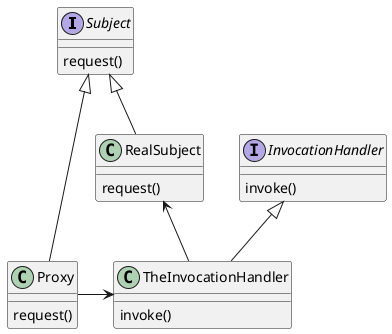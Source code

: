 @startuml

interface Subject {
request()
}

Subject <|-- RealSubject
Subject <|-- Proxy

class RealSubject {
request()
}

interface InvocationHandler {
invoke()
}

InvocationHandler <|-- TheInvocationHandler
RealSubject <-- TheInvocationHandler
Proxy -right-> TheInvocationHandler

class TheInvocationHandler {
invoke()
}

class Proxy {
request()
}

@enduml
